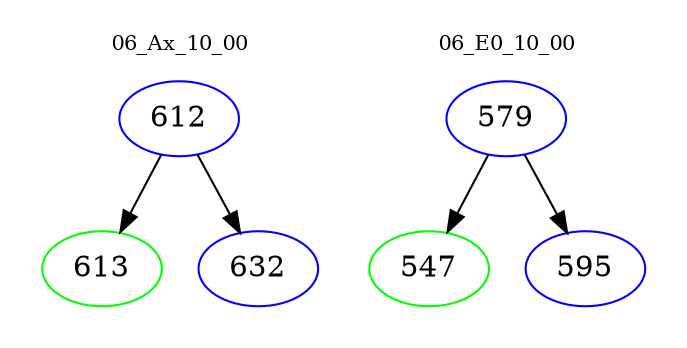digraph{
subgraph cluster_0 {
color = white
label = "06_Ax_10_00";
fontsize=10;
T0_612 [label="612", color="blue"]
T0_612 -> T0_613 [color="black"]
T0_613 [label="613", color="green"]
T0_612 -> T0_632 [color="black"]
T0_632 [label="632", color="blue"]
}
subgraph cluster_1 {
color = white
label = "06_E0_10_00";
fontsize=10;
T1_579 [label="579", color="blue"]
T1_579 -> T1_547 [color="black"]
T1_547 [label="547", color="green"]
T1_579 -> T1_595 [color="black"]
T1_595 [label="595", color="blue"]
}
}
